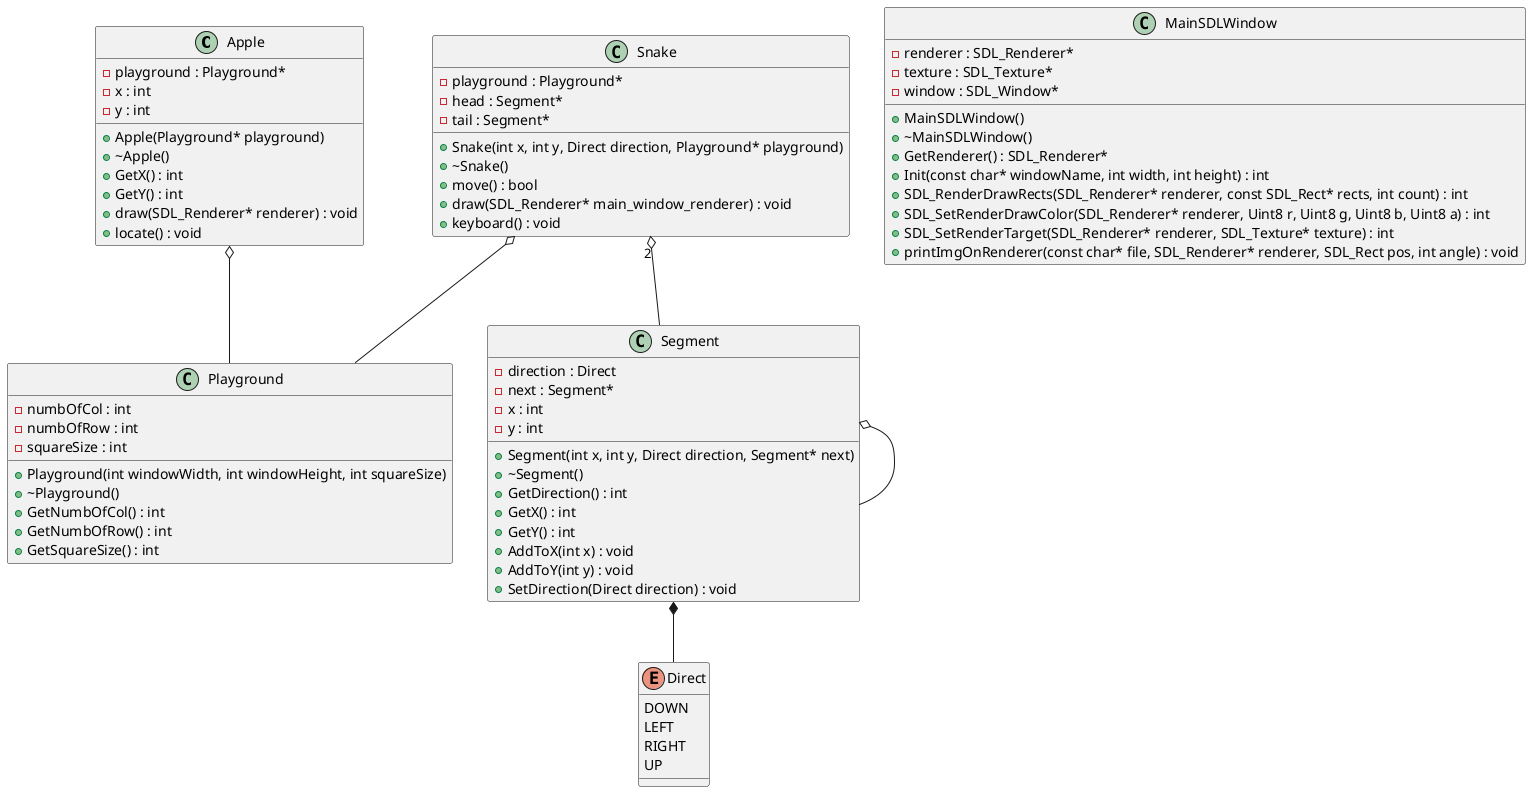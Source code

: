 @startuml





/' Objects '/

class Apple {
	+Apple(Playground* playground)
	+~Apple()
	-playground : Playground*
	+GetX() : int
	+GetY() : int
	-x : int
	-y : int
	+draw(SDL_Renderer* renderer) : void
	+locate() : void
}


class MainSDLWindow {
	+MainSDLWindow()
	+~MainSDLWindow()
	+GetRenderer() : SDL_Renderer*
	-renderer : SDL_Renderer*
	-texture : SDL_Texture*
	-window : SDL_Window*
	+Init(const char* windowName, int width, int height) : int
	+SDL_RenderDrawRects(SDL_Renderer* renderer, const SDL_Rect* rects, int count) : int
	+SDL_SetRenderDrawColor(SDL_Renderer* renderer, Uint8 r, Uint8 g, Uint8 b, Uint8 a) : int
	+SDL_SetRenderTarget(SDL_Renderer* renderer, SDL_Texture* texture) : int
	+printImgOnRenderer(const char* file, SDL_Renderer* renderer, SDL_Rect pos, int angle) : void
}


class Playground {
	+Playground(int windowWidth, int windowHeight, int squareSize)
	+~Playground()
	+GetNumbOfCol() : int
	+GetNumbOfRow() : int
	+GetSquareSize() : int
	-numbOfCol : int
	-numbOfRow : int
	-squareSize : int
}


class Segment {
	+Segment(int x, int y, Direct direction, Segment* next)
	+~Segment()
	-direction : Direct
	-next : Segment*
	+GetDirection() : int
	+GetX() : int
	+GetY() : int
	-x : int
	-y : int
	+AddToX(int x) : void
	+AddToY(int y) : void
	+SetDirection(Direct direction) : void
}


class Snake {
	+Snake(int x, int y, Direct direction, Playground* playground)
	+~Snake()
	-playground : Playground*
	-head : Segment*
	-tail : Segment*
	+move() : bool
	+draw(SDL_Renderer* main_window_renderer) : void
	+keyboard() : void
}


enum Direct {
	DOWN
	LEFT
	RIGHT
	UP
}





/' Inheritance relationships '/




/' Aggregation relationships '/

.Apple o-- .Playground


.Segment *-- .Direct


.Segment o-- .Segment


.Snake o-- .Playground


.Snake "2" o-- .Segment






/' Nested objects '/



@enduml

